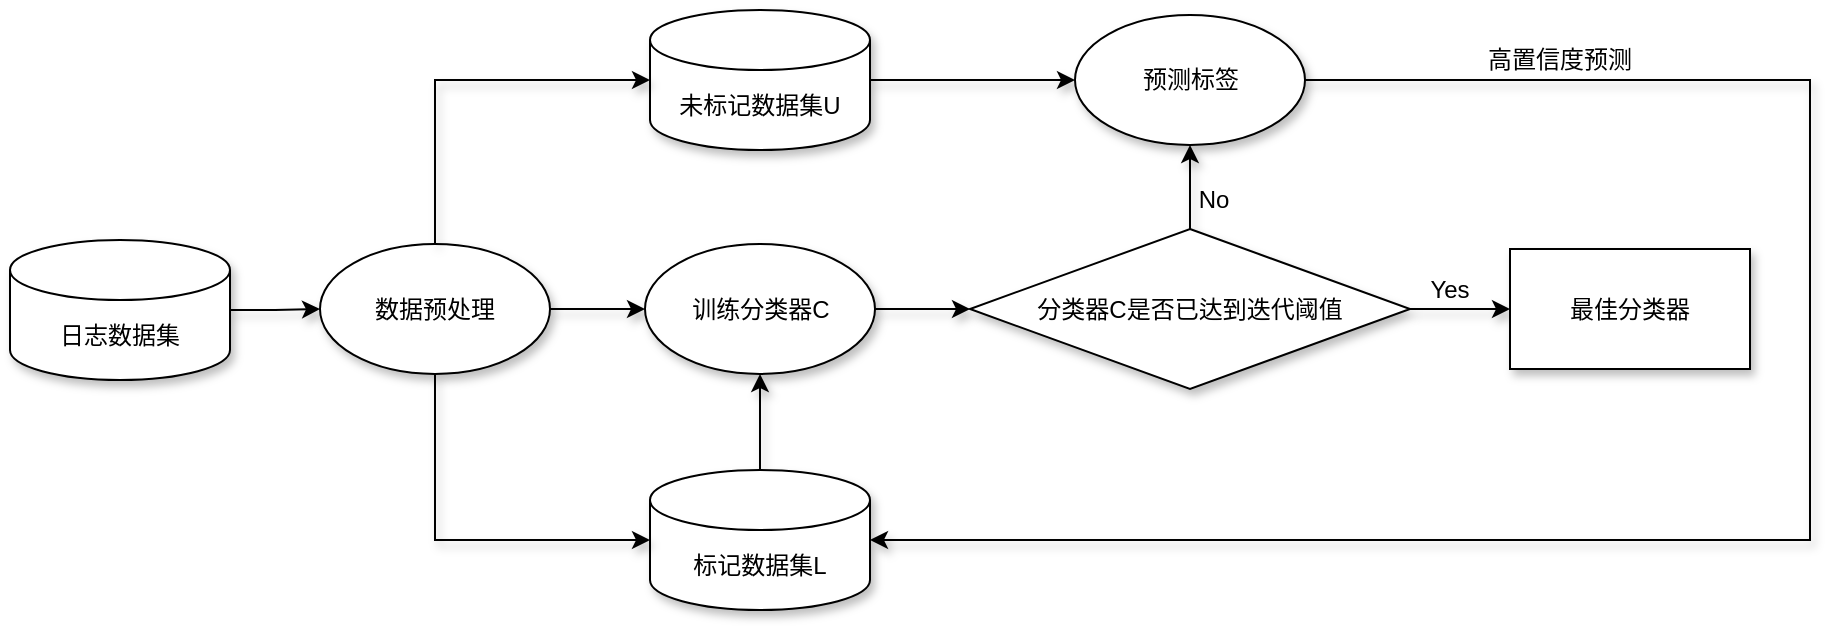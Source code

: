 <mxfile version="22.1.21" type="github">
  <diagram name="第 1 页" id="Yt1nz3dmHpXinBOjk6fl">
    <mxGraphModel dx="1562" dy="858" grid="1" gridSize="10" guides="1" tooltips="1" connect="1" arrows="1" fold="1" page="1" pageScale="1" pageWidth="827" pageHeight="1169" math="1" shadow="0">
      <root>
        <mxCell id="0" />
        <mxCell id="1" parent="0" />
        <mxCell id="eBhoGwzSmf9ADL36WI5P-15" value="" style="edgeStyle=orthogonalEdgeStyle;rounded=0;orthogonalLoop=1;jettySize=auto;html=1;shadow=1;" edge="1" parent="1" source="eBhoGwzSmf9ADL36WI5P-6" target="eBhoGwzSmf9ADL36WI5P-10">
          <mxGeometry relative="1" as="geometry" />
        </mxCell>
        <mxCell id="eBhoGwzSmf9ADL36WI5P-6" value="日志数据集" style="shape=cylinder3;whiteSpace=wrap;html=1;boundedLbl=1;backgroundOutline=1;size=15;shadow=1;" vertex="1" parent="1">
          <mxGeometry x="110" y="545" width="110" height="70" as="geometry" />
        </mxCell>
        <mxCell id="eBhoGwzSmf9ADL36WI5P-20" value="" style="edgeStyle=orthogonalEdgeStyle;rounded=0;orthogonalLoop=1;jettySize=auto;html=1;shadow=1;" edge="1" parent="1" source="eBhoGwzSmf9ADL36WI5P-9" target="eBhoGwzSmf9ADL36WI5P-19">
          <mxGeometry relative="1" as="geometry" />
        </mxCell>
        <mxCell id="eBhoGwzSmf9ADL36WI5P-26" value="" style="edgeStyle=orthogonalEdgeStyle;rounded=0;orthogonalLoop=1;jettySize=auto;html=1;shadow=1;" edge="1" parent="1" source="eBhoGwzSmf9ADL36WI5P-9" target="eBhoGwzSmf9ADL36WI5P-25">
          <mxGeometry relative="1" as="geometry" />
        </mxCell>
        <mxCell id="eBhoGwzSmf9ADL36WI5P-9" value="分类器C是否已达到迭代阈值" style="rhombus;whiteSpace=wrap;html=1;shadow=1;" vertex="1" parent="1">
          <mxGeometry x="590" y="539.5" width="220" height="80" as="geometry" />
        </mxCell>
        <mxCell id="eBhoGwzSmf9ADL36WI5P-16" value="" style="edgeStyle=orthogonalEdgeStyle;rounded=0;orthogonalLoop=1;jettySize=auto;html=1;shadow=1;" edge="1" parent="1" source="eBhoGwzSmf9ADL36WI5P-10" target="eBhoGwzSmf9ADL36WI5P-11">
          <mxGeometry relative="1" as="geometry" />
        </mxCell>
        <mxCell id="eBhoGwzSmf9ADL36WI5P-10" value="数据预处理" style="ellipse;whiteSpace=wrap;html=1;shadow=1;" vertex="1" parent="1">
          <mxGeometry x="265" y="547" width="115" height="65" as="geometry" />
        </mxCell>
        <mxCell id="eBhoGwzSmf9ADL36WI5P-17" value="" style="edgeStyle=orthogonalEdgeStyle;rounded=0;orthogonalLoop=1;jettySize=auto;html=1;shadow=1;" edge="1" parent="1" source="eBhoGwzSmf9ADL36WI5P-11" target="eBhoGwzSmf9ADL36WI5P-9">
          <mxGeometry relative="1" as="geometry" />
        </mxCell>
        <mxCell id="eBhoGwzSmf9ADL36WI5P-11" value="训练分类器C" style="ellipse;whiteSpace=wrap;html=1;shadow=1;" vertex="1" parent="1">
          <mxGeometry x="427.5" y="547" width="115" height="65" as="geometry" />
        </mxCell>
        <mxCell id="eBhoGwzSmf9ADL36WI5P-23" value="" style="edgeStyle=orthogonalEdgeStyle;rounded=0;orthogonalLoop=1;jettySize=auto;html=1;shadow=1;" edge="1" parent="1" source="eBhoGwzSmf9ADL36WI5P-13" target="eBhoGwzSmf9ADL36WI5P-11">
          <mxGeometry relative="1" as="geometry" />
        </mxCell>
        <mxCell id="eBhoGwzSmf9ADL36WI5P-13" value="标记数据集L" style="shape=cylinder3;whiteSpace=wrap;html=1;boundedLbl=1;backgroundOutline=1;size=15;shadow=1;" vertex="1" parent="1">
          <mxGeometry x="430" y="660" width="110" height="70" as="geometry" />
        </mxCell>
        <mxCell id="eBhoGwzSmf9ADL36WI5P-24" value="" style="edgeStyle=orthogonalEdgeStyle;rounded=0;orthogonalLoop=1;jettySize=auto;html=1;shadow=1;" edge="1" parent="1" source="eBhoGwzSmf9ADL36WI5P-14" target="eBhoGwzSmf9ADL36WI5P-19">
          <mxGeometry relative="1" as="geometry" />
        </mxCell>
        <mxCell id="eBhoGwzSmf9ADL36WI5P-14" value="未标记数据集U" style="shape=cylinder3;whiteSpace=wrap;html=1;boundedLbl=1;backgroundOutline=1;size=15;shadow=1;" vertex="1" parent="1">
          <mxGeometry x="430" y="430" width="110" height="70" as="geometry" />
        </mxCell>
        <mxCell id="eBhoGwzSmf9ADL36WI5P-19" value="预测标签" style="ellipse;whiteSpace=wrap;html=1;shadow=1;" vertex="1" parent="1">
          <mxGeometry x="642.5" y="432.5" width="115" height="65" as="geometry" />
        </mxCell>
        <mxCell id="eBhoGwzSmf9ADL36WI5P-21" style="edgeStyle=orthogonalEdgeStyle;rounded=0;orthogonalLoop=1;jettySize=auto;html=1;exitX=0.5;exitY=0;exitDx=0;exitDy=0;entryX=0;entryY=0.5;entryDx=0;entryDy=0;entryPerimeter=0;shadow=1;" edge="1" parent="1" source="eBhoGwzSmf9ADL36WI5P-10" target="eBhoGwzSmf9ADL36WI5P-14">
          <mxGeometry relative="1" as="geometry" />
        </mxCell>
        <mxCell id="eBhoGwzSmf9ADL36WI5P-22" style="edgeStyle=orthogonalEdgeStyle;rounded=0;orthogonalLoop=1;jettySize=auto;html=1;exitX=0.5;exitY=1;exitDx=0;exitDy=0;entryX=0;entryY=0.5;entryDx=0;entryDy=0;entryPerimeter=0;shadow=1;" edge="1" parent="1" source="eBhoGwzSmf9ADL36WI5P-10" target="eBhoGwzSmf9ADL36WI5P-13">
          <mxGeometry relative="1" as="geometry" />
        </mxCell>
        <mxCell id="eBhoGwzSmf9ADL36WI5P-25" value="最佳分类器" style="rounded=0;whiteSpace=wrap;html=1;shadow=1;" vertex="1" parent="1">
          <mxGeometry x="860" y="549.5" width="120" height="60" as="geometry" />
        </mxCell>
        <mxCell id="eBhoGwzSmf9ADL36WI5P-27" style="edgeStyle=orthogonalEdgeStyle;rounded=0;orthogonalLoop=1;jettySize=auto;html=1;exitX=1;exitY=0.5;exitDx=0;exitDy=0;entryX=1;entryY=0.5;entryDx=0;entryDy=0;entryPerimeter=0;shadow=1;" edge="1" parent="1" source="eBhoGwzSmf9ADL36WI5P-19" target="eBhoGwzSmf9ADL36WI5P-13">
          <mxGeometry relative="1" as="geometry">
            <Array as="points">
              <mxPoint x="1010" y="465" />
              <mxPoint x="1010" y="695" />
            </Array>
          </mxGeometry>
        </mxCell>
        <mxCell id="eBhoGwzSmf9ADL36WI5P-28" value="高置信度预测" style="text;html=1;strokeColor=none;fillColor=none;align=center;verticalAlign=middle;whiteSpace=wrap;rounded=0;shadow=1;" vertex="1" parent="1">
          <mxGeometry x="840" y="440" width="90" height="30" as="geometry" />
        </mxCell>
        <mxCell id="eBhoGwzSmf9ADL36WI5P-29" value="No" style="text;html=1;strokeColor=none;fillColor=none;align=center;verticalAlign=middle;whiteSpace=wrap;rounded=0;shadow=1;" vertex="1" parent="1">
          <mxGeometry x="682" y="509.5" width="60" height="30" as="geometry" />
        </mxCell>
        <mxCell id="eBhoGwzSmf9ADL36WI5P-30" value="Yes" style="text;html=1;strokeColor=none;fillColor=none;align=center;verticalAlign=middle;whiteSpace=wrap;rounded=0;shadow=1;" vertex="1" parent="1">
          <mxGeometry x="800" y="555" width="60" height="30" as="geometry" />
        </mxCell>
      </root>
    </mxGraphModel>
  </diagram>
</mxfile>
